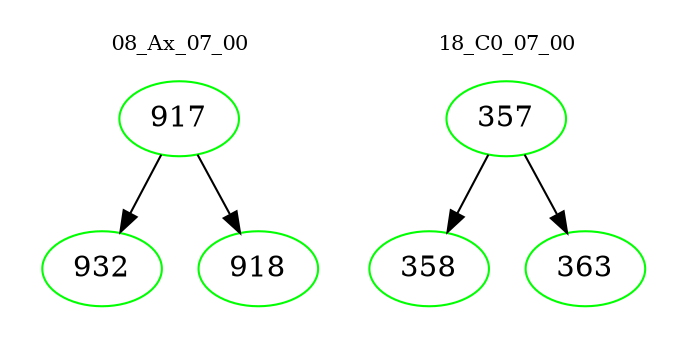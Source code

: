 digraph{
subgraph cluster_0 {
color = white
label = "08_Ax_07_00";
fontsize=10;
T0_917 [label="917", color="green"]
T0_917 -> T0_932 [color="black"]
T0_932 [label="932", color="green"]
T0_917 -> T0_918 [color="black"]
T0_918 [label="918", color="green"]
}
subgraph cluster_1 {
color = white
label = "18_C0_07_00";
fontsize=10;
T1_357 [label="357", color="green"]
T1_357 -> T1_358 [color="black"]
T1_358 [label="358", color="green"]
T1_357 -> T1_363 [color="black"]
T1_363 [label="363", color="green"]
}
}
